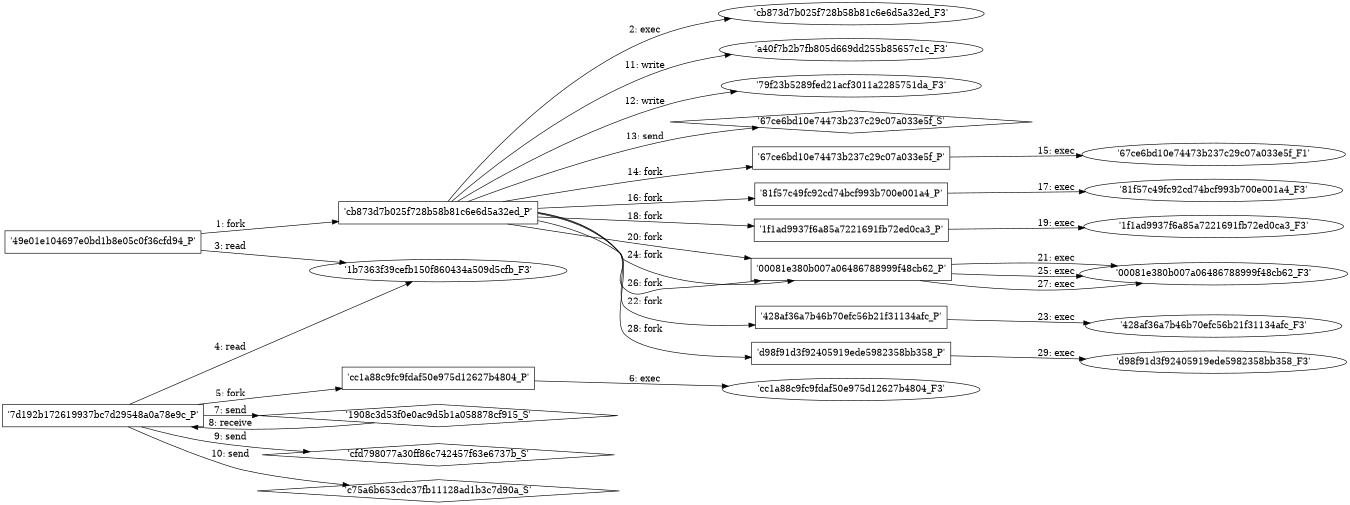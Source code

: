 digraph "D:\Learning\Paper\apt\基于CTI的攻击预警\Dataset\攻击图\ASGfromALLCTI\Formidable cyberespionage group targeted aerospace, healthcare since 2012.dot" {
rankdir="LR"
size="9"
fixedsize="false"
splines="true"
nodesep=0.3
ranksep=0
fontsize=10
overlap="scalexy"
engine= "neato"
	"'49e01e104697e0bd1b8e05c0f36cfd94_P'" [node_type=Process shape=box]
	"'cb873d7b025f728b58b81c6e6d5a32ed_P'" [node_type=Process shape=box]
	"'49e01e104697e0bd1b8e05c0f36cfd94_P'" -> "'cb873d7b025f728b58b81c6e6d5a32ed_P'" [label="1: fork"]
	"'cb873d7b025f728b58b81c6e6d5a32ed_P'" [node_type=Process shape=box]
	"'cb873d7b025f728b58b81c6e6d5a32ed_F3'" [node_type=File shape=ellipse]
	"'cb873d7b025f728b58b81c6e6d5a32ed_P'" -> "'cb873d7b025f728b58b81c6e6d5a32ed_F3'" [label="2: exec"]
	"'1b7363f39cefb150f860434a509d5cfb_F3'" [node_type=file shape=ellipse]
	"'49e01e104697e0bd1b8e05c0f36cfd94_P'" [node_type=Process shape=box]
	"'49e01e104697e0bd1b8e05c0f36cfd94_P'" -> "'1b7363f39cefb150f860434a509d5cfb_F3'" [label="3: read"]
	"'1b7363f39cefb150f860434a509d5cfb_F3'" [node_type=file shape=ellipse]
	"'7d192b172619937bc7d29548a0a78e9c_P'" [node_type=Process shape=box]
	"'7d192b172619937bc7d29548a0a78e9c_P'" -> "'1b7363f39cefb150f860434a509d5cfb_F3'" [label="4: read"]
	"'7d192b172619937bc7d29548a0a78e9c_P'" [node_type=Process shape=box]
	"'cc1a88c9fc9fdaf50e975d12627b4804_P'" [node_type=Process shape=box]
	"'7d192b172619937bc7d29548a0a78e9c_P'" -> "'cc1a88c9fc9fdaf50e975d12627b4804_P'" [label="5: fork"]
	"'cc1a88c9fc9fdaf50e975d12627b4804_P'" [node_type=Process shape=box]
	"'cc1a88c9fc9fdaf50e975d12627b4804_F3'" [node_type=File shape=ellipse]
	"'cc1a88c9fc9fdaf50e975d12627b4804_P'" -> "'cc1a88c9fc9fdaf50e975d12627b4804_F3'" [label="6: exec"]
	"'1908c3d53f0e0ac9d5b1a058878cf915_S'" [node_type=Socket shape=diamond]
	"'7d192b172619937bc7d29548a0a78e9c_P'" [node_type=Process shape=box]
	"'7d192b172619937bc7d29548a0a78e9c_P'" -> "'1908c3d53f0e0ac9d5b1a058878cf915_S'" [label="7: send"]
	"'1908c3d53f0e0ac9d5b1a058878cf915_S'" -> "'7d192b172619937bc7d29548a0a78e9c_P'" [label="8: receive"]
	"'cfd798077a30ff86c742457f63e6737b_S'" [node_type=Socket shape=diamond]
	"'7d192b172619937bc7d29548a0a78e9c_P'" [node_type=Process shape=box]
	"'7d192b172619937bc7d29548a0a78e9c_P'" -> "'cfd798077a30ff86c742457f63e6737b_S'" [label="9: send"]
	"'c75a6b653cdc37fb11128ad1b3c7d90a_S'" [node_type=Socket shape=diamond]
	"'7d192b172619937bc7d29548a0a78e9c_P'" [node_type=Process shape=box]
	"'7d192b172619937bc7d29548a0a78e9c_P'" -> "'c75a6b653cdc37fb11128ad1b3c7d90a_S'" [label="10: send"]
	"'a40f7b2b7fb805d669dd255b85657c1c_F3'" [node_type=file shape=ellipse]
	"'cb873d7b025f728b58b81c6e6d5a32ed_P'" [node_type=Process shape=box]
	"'cb873d7b025f728b58b81c6e6d5a32ed_P'" -> "'a40f7b2b7fb805d669dd255b85657c1c_F3'" [label="11: write"]
	"'79f23b5289fed21acf3011a2285751da_F3'" [node_type=file shape=ellipse]
	"'cb873d7b025f728b58b81c6e6d5a32ed_P'" [node_type=Process shape=box]
	"'cb873d7b025f728b58b81c6e6d5a32ed_P'" -> "'79f23b5289fed21acf3011a2285751da_F3'" [label="12: write"]
	"'67ce6bd10e74473b237c29c07a033e5f_S'" [node_type=Socket shape=diamond]
	"'cb873d7b025f728b58b81c6e6d5a32ed_P'" [node_type=Process shape=box]
	"'cb873d7b025f728b58b81c6e6d5a32ed_P'" -> "'67ce6bd10e74473b237c29c07a033e5f_S'" [label="13: send"]
	"'cb873d7b025f728b58b81c6e6d5a32ed_P'" [node_type=Process shape=box]
	"'67ce6bd10e74473b237c29c07a033e5f_P'" [node_type=Process shape=box]
	"'cb873d7b025f728b58b81c6e6d5a32ed_P'" -> "'67ce6bd10e74473b237c29c07a033e5f_P'" [label="14: fork"]
	"'67ce6bd10e74473b237c29c07a033e5f_P'" [node_type=Process shape=box]
	"'67ce6bd10e74473b237c29c07a033e5f_F1'" [node_type=File shape=ellipse]
	"'67ce6bd10e74473b237c29c07a033e5f_P'" -> "'67ce6bd10e74473b237c29c07a033e5f_F1'" [label="15: exec"]
	"'cb873d7b025f728b58b81c6e6d5a32ed_P'" [node_type=Process shape=box]
	"'81f57c49fc92cd74bcf993b700e001a4_P'" [node_type=Process shape=box]
	"'cb873d7b025f728b58b81c6e6d5a32ed_P'" -> "'81f57c49fc92cd74bcf993b700e001a4_P'" [label="16: fork"]
	"'81f57c49fc92cd74bcf993b700e001a4_P'" [node_type=Process shape=box]
	"'81f57c49fc92cd74bcf993b700e001a4_F3'" [node_type=File shape=ellipse]
	"'81f57c49fc92cd74bcf993b700e001a4_P'" -> "'81f57c49fc92cd74bcf993b700e001a4_F3'" [label="17: exec"]
	"'cb873d7b025f728b58b81c6e6d5a32ed_P'" [node_type=Process shape=box]
	"'1f1ad9937f6a85a7221691fb72ed0ca3_P'" [node_type=Process shape=box]
	"'cb873d7b025f728b58b81c6e6d5a32ed_P'" -> "'1f1ad9937f6a85a7221691fb72ed0ca3_P'" [label="18: fork"]
	"'1f1ad9937f6a85a7221691fb72ed0ca3_P'" [node_type=Process shape=box]
	"'1f1ad9937f6a85a7221691fb72ed0ca3_F3'" [node_type=File shape=ellipse]
	"'1f1ad9937f6a85a7221691fb72ed0ca3_P'" -> "'1f1ad9937f6a85a7221691fb72ed0ca3_F3'" [label="19: exec"]
	"'cb873d7b025f728b58b81c6e6d5a32ed_P'" [node_type=Process shape=box]
	"'00081e380b007a06486788999f48cb62_P'" [node_type=Process shape=box]
	"'cb873d7b025f728b58b81c6e6d5a32ed_P'" -> "'00081e380b007a06486788999f48cb62_P'" [label="20: fork"]
	"'00081e380b007a06486788999f48cb62_P'" [node_type=Process shape=box]
	"'00081e380b007a06486788999f48cb62_F3'" [node_type=File shape=ellipse]
	"'00081e380b007a06486788999f48cb62_P'" -> "'00081e380b007a06486788999f48cb62_F3'" [label="21: exec"]
	"'cb873d7b025f728b58b81c6e6d5a32ed_P'" [node_type=Process shape=box]
	"'428af36a7b46b70efc56b21f31134afc_P'" [node_type=Process shape=box]
	"'cb873d7b025f728b58b81c6e6d5a32ed_P'" -> "'428af36a7b46b70efc56b21f31134afc_P'" [label="22: fork"]
	"'428af36a7b46b70efc56b21f31134afc_P'" [node_type=Process shape=box]
	"'428af36a7b46b70efc56b21f31134afc_F3'" [node_type=File shape=ellipse]
	"'428af36a7b46b70efc56b21f31134afc_P'" -> "'428af36a7b46b70efc56b21f31134afc_F3'" [label="23: exec"]
	"'cb873d7b025f728b58b81c6e6d5a32ed_P'" [node_type=Process shape=box]
	"'00081e380b007a06486788999f48cb62_P'" [node_type=Process shape=box]
	"'cb873d7b025f728b58b81c6e6d5a32ed_P'" -> "'00081e380b007a06486788999f48cb62_P'" [label="24: fork"]
	"'00081e380b007a06486788999f48cb62_P'" [node_type=Process shape=box]
	"'00081e380b007a06486788999f48cb62_F3'" [node_type=File shape=ellipse]
	"'00081e380b007a06486788999f48cb62_P'" -> "'00081e380b007a06486788999f48cb62_F3'" [label="25: exec"]
	"'cb873d7b025f728b58b81c6e6d5a32ed_P'" [node_type=Process shape=box]
	"'00081e380b007a06486788999f48cb62_P'" [node_type=Process shape=box]
	"'cb873d7b025f728b58b81c6e6d5a32ed_P'" -> "'00081e380b007a06486788999f48cb62_P'" [label="26: fork"]
	"'00081e380b007a06486788999f48cb62_P'" [node_type=Process shape=box]
	"'00081e380b007a06486788999f48cb62_F3'" [node_type=File shape=ellipse]
	"'00081e380b007a06486788999f48cb62_P'" -> "'00081e380b007a06486788999f48cb62_F3'" [label="27: exec"]
	"'cb873d7b025f728b58b81c6e6d5a32ed_P'" [node_type=Process shape=box]
	"'d98f91d3f92405919ede5982358bb358_P'" [node_type=Process shape=box]
	"'cb873d7b025f728b58b81c6e6d5a32ed_P'" -> "'d98f91d3f92405919ede5982358bb358_P'" [label="28: fork"]
	"'d98f91d3f92405919ede5982358bb358_P'" [node_type=Process shape=box]
	"'d98f91d3f92405919ede5982358bb358_F3'" [node_type=File shape=ellipse]
	"'d98f91d3f92405919ede5982358bb358_P'" -> "'d98f91d3f92405919ede5982358bb358_F3'" [label="29: exec"]
}
